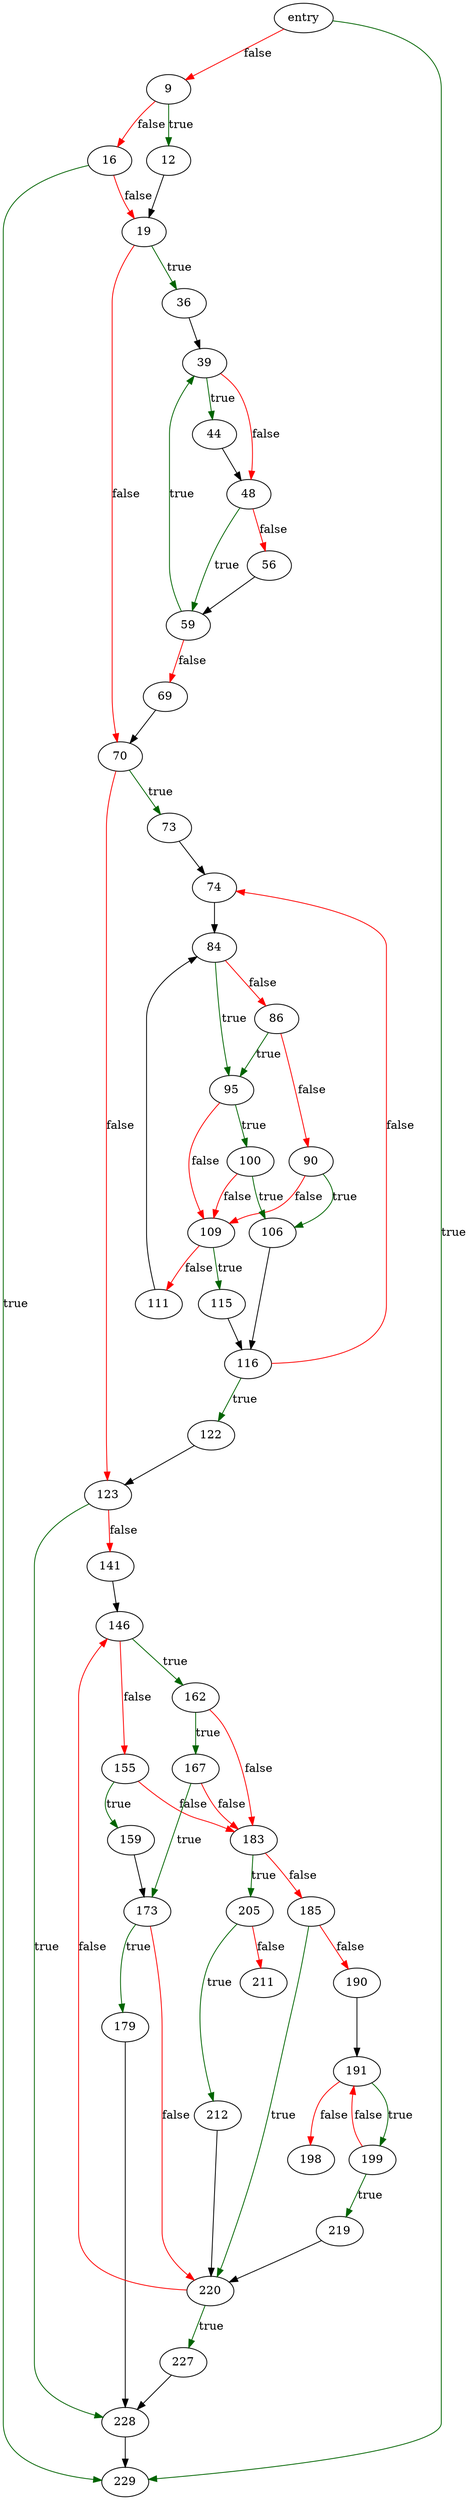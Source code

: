 digraph "knuth_morris_pratt_multibyte" {
	// Node definitions.
	3 [label=entry];
	9;
	12;
	16;
	19;
	36;
	39;
	44;
	48;
	56;
	59;
	69;
	70;
	73;
	74;
	84;
	86;
	90;
	95;
	100;
	106;
	109;
	111;
	115;
	116;
	122;
	123;
	141;
	146;
	155;
	159;
	162;
	167;
	173;
	179;
	183;
	185;
	190;
	191;
	198;
	199;
	205;
	211;
	212;
	219;
	220;
	227;
	228;
	229;

	// Edge definitions.
	3 -> 9 [
		color=red
		label=false
	];
	3 -> 229 [
		color=darkgreen
		label=true
	];
	9 -> 12 [
		color=darkgreen
		label=true
	];
	9 -> 16 [
		color=red
		label=false
	];
	12 -> 19;
	16 -> 19 [
		color=red
		label=false
	];
	16 -> 229 [
		color=darkgreen
		label=true
	];
	19 -> 36 [
		color=darkgreen
		label=true
	];
	19 -> 70 [
		color=red
		label=false
	];
	36 -> 39;
	39 -> 44 [
		color=darkgreen
		label=true
	];
	39 -> 48 [
		color=red
		label=false
	];
	44 -> 48;
	48 -> 56 [
		color=red
		label=false
	];
	48 -> 59 [
		color=darkgreen
		label=true
	];
	56 -> 59;
	59 -> 39 [
		color=darkgreen
		label=true
	];
	59 -> 69 [
		color=red
		label=false
	];
	69 -> 70;
	70 -> 73 [
		color=darkgreen
		label=true
	];
	70 -> 123 [
		color=red
		label=false
	];
	73 -> 74;
	74 -> 84;
	84 -> 86 [
		color=red
		label=false
	];
	84 -> 95 [
		color=darkgreen
		label=true
	];
	86 -> 90 [
		color=red
		label=false
	];
	86 -> 95 [
		color=darkgreen
		label=true
	];
	90 -> 106 [
		color=darkgreen
		label=true
	];
	90 -> 109 [
		color=red
		label=false
	];
	95 -> 100 [
		color=darkgreen
		label=true
	];
	95 -> 109 [
		color=red
		label=false
	];
	100 -> 106 [
		color=darkgreen
		label=true
	];
	100 -> 109 [
		color=red
		label=false
	];
	106 -> 116;
	109 -> 111 [
		color=red
		label=false
	];
	109 -> 115 [
		color=darkgreen
		label=true
	];
	111 -> 84;
	115 -> 116;
	116 -> 74 [
		color=red
		label=false
	];
	116 -> 122 [
		color=darkgreen
		label=true
	];
	122 -> 123;
	123 -> 141 [
		color=red
		label=false
	];
	123 -> 228 [
		color=darkgreen
		label=true
	];
	141 -> 146;
	146 -> 155 [
		color=red
		label=false
	];
	146 -> 162 [
		color=darkgreen
		label=true
	];
	155 -> 159 [
		color=darkgreen
		label=true
	];
	155 -> 183 [
		color=red
		label=false
	];
	159 -> 173;
	162 -> 167 [
		color=darkgreen
		label=true
	];
	162 -> 183 [
		color=red
		label=false
	];
	167 -> 173 [
		color=darkgreen
		label=true
	];
	167 -> 183 [
		color=red
		label=false
	];
	173 -> 179 [
		color=darkgreen
		label=true
	];
	173 -> 220 [
		color=red
		label=false
	];
	179 -> 228;
	183 -> 185 [
		color=red
		label=false
	];
	183 -> 205 [
		color=darkgreen
		label=true
	];
	185 -> 190 [
		color=red
		label=false
	];
	185 -> 220 [
		color=darkgreen
		label=true
	];
	190 -> 191;
	191 -> 198 [
		color=red
		label=false
	];
	191 -> 199 [
		color=darkgreen
		label=true
	];
	199 -> 191 [
		color=red
		label=false
	];
	199 -> 219 [
		color=darkgreen
		label=true
	];
	205 -> 211 [
		color=red
		label=false
	];
	205 -> 212 [
		color=darkgreen
		label=true
	];
	212 -> 220;
	219 -> 220;
	220 -> 146 [
		color=red
		label=false
	];
	220 -> 227 [
		color=darkgreen
		label=true
	];
	227 -> 228;
	228 -> 229;
}